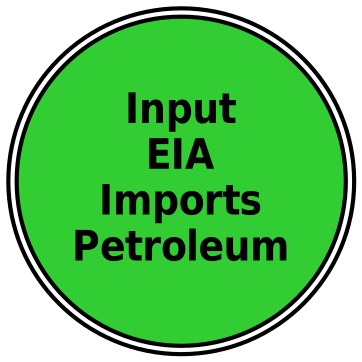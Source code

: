 digraph dependencies {
layers="one:two:three";
outputorder="edgesfirst";
nodesep=0.75;
Input_EIA_Imports_Petroleum [layer="two"] [style="filled"] [height="2.2"] [shape="doublecircle"] [fontsize="20"] [fillcolor="limegreen"] [fontname="Helvetica-Narrow-Bold"] [fixedsize="true"] [label="Input\nEIA\nImports\nPetroleum"] [width="2.2"] [penwidth="2"];
}
